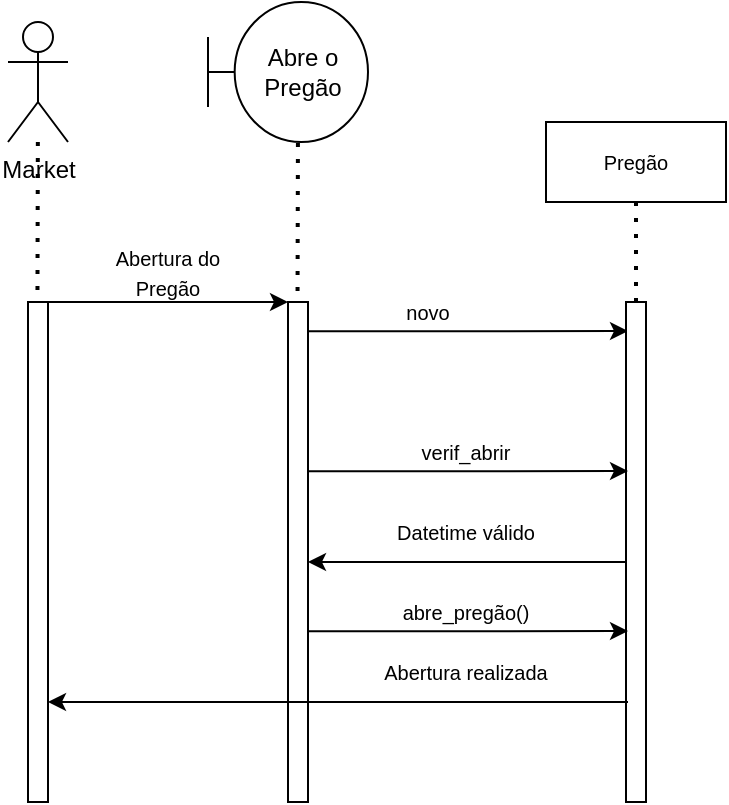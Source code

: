 <mxfile version="18.0.6" type="device"><diagram id="qihkdt9Dg49TlgtcPl4g" name="Página-1"><mxGraphModel dx="585" dy="721" grid="1" gridSize="10" guides="1" tooltips="1" connect="1" arrows="1" fold="1" page="1" pageScale="1" pageWidth="827" pageHeight="1169" math="0" shadow="0"><root><mxCell id="0"/><mxCell id="1" parent="0"/><mxCell id="1-Zi6Ln4BBqP-ZOXQYsS-20" value="Market" style="shape=umlActor;verticalLabelPosition=bottom;verticalAlign=top;html=1;outlineConnect=0;" vertex="1" parent="1"><mxGeometry x="100" y="170" width="30" height="60" as="geometry"/></mxCell><mxCell id="1-Zi6Ln4BBqP-ZOXQYsS-21" value="" style="html=1;points=[];perimeter=orthogonalPerimeter;" vertex="1" parent="1"><mxGeometry x="110" y="310" width="10" height="250" as="geometry"/></mxCell><mxCell id="1-Zi6Ln4BBqP-ZOXQYsS-22" value="" style="endArrow=none;dashed=1;html=1;dashPattern=1 3;strokeWidth=2;rounded=0;entryX=0.472;entryY=-0.002;entryDx=0;entryDy=0;entryPerimeter=0;" edge="1" parent="1" source="1-Zi6Ln4BBqP-ZOXQYsS-20" target="1-Zi6Ln4BBqP-ZOXQYsS-21"><mxGeometry width="50" height="50" relative="1" as="geometry"><mxPoint x="340" y="470" as="sourcePoint"/><mxPoint x="115" y="300" as="targetPoint"/></mxGeometry></mxCell><mxCell id="1-Zi6Ln4BBqP-ZOXQYsS-23" value="" style="html=1;points=[];perimeter=orthogonalPerimeter;" vertex="1" parent="1"><mxGeometry x="240" y="310" width="10" height="250" as="geometry"/></mxCell><mxCell id="1-Zi6Ln4BBqP-ZOXQYsS-24" value="" style="endArrow=classic;html=1;rounded=0;exitX=1;exitY=0.04;exitDx=0;exitDy=0;exitPerimeter=0;entryX=0;entryY=0.04;entryDx=0;entryDy=0;entryPerimeter=0;" edge="1" parent="1"><mxGeometry width="50" height="50" relative="1" as="geometry"><mxPoint x="120" y="310" as="sourcePoint"/><mxPoint x="240" y="310" as="targetPoint"/><Array as="points"><mxPoint x="210" y="310"/></Array></mxGeometry></mxCell><mxCell id="1-Zi6Ln4BBqP-ZOXQYsS-25" value="" style="endArrow=none;dashed=1;html=1;dashPattern=1 3;strokeWidth=2;rounded=0;entryX=0.472;entryY=-0.002;entryDx=0;entryDy=0;entryPerimeter=0;" edge="1" parent="1"><mxGeometry width="50" height="50" relative="1" as="geometry"><mxPoint x="244.963" y="230.5" as="sourcePoint"/><mxPoint x="244.76" y="310" as="targetPoint"/></mxGeometry></mxCell><mxCell id="1-Zi6Ln4BBqP-ZOXQYsS-26" value="Abre o Pregão" style="shape=umlBoundary;whiteSpace=wrap;html=1;" vertex="1" parent="1"><mxGeometry x="200" y="160" width="80" height="70" as="geometry"/></mxCell><mxCell id="1-Zi6Ln4BBqP-ZOXQYsS-27" value="&lt;font style=&quot;font-size: 10px;&quot;&gt;Abertura do Pregão&lt;/font&gt;" style="text;html=1;strokeColor=none;fillColor=none;align=center;verticalAlign=middle;whiteSpace=wrap;rounded=0;" vertex="1" parent="1"><mxGeometry x="140" y="280" width="80" height="30" as="geometry"/></mxCell><mxCell id="1-Zi6Ln4BBqP-ZOXQYsS-30" value="" style="endArrow=classic;html=1;rounded=0;exitX=1;exitY=0.04;exitDx=0;exitDy=0;exitPerimeter=0;entryX=0.1;entryY=0.058;entryDx=0;entryDy=0;entryPerimeter=0;" edge="1" parent="1" target="1-Zi6Ln4BBqP-ZOXQYsS-33"><mxGeometry width="50" height="50" relative="1" as="geometry"><mxPoint x="250" y="324.58" as="sourcePoint"/><mxPoint x="370" y="324.58" as="targetPoint"/><Array as="points"><mxPoint x="340" y="324.58"/></Array></mxGeometry></mxCell><mxCell id="1-Zi6Ln4BBqP-ZOXQYsS-31" value="Pregão" style="rounded=0;whiteSpace=wrap;html=1;fontSize=10;" vertex="1" parent="1"><mxGeometry x="369" y="220" width="90" height="40" as="geometry"/></mxCell><mxCell id="1-Zi6Ln4BBqP-ZOXQYsS-32" value="&lt;font style=&quot;font-size: 10px;&quot;&gt;novo&lt;/font&gt;" style="text;html=1;strokeColor=none;fillColor=none;align=center;verticalAlign=middle;whiteSpace=wrap;rounded=0;" vertex="1" parent="1"><mxGeometry x="270" y="300" width="80" height="30" as="geometry"/></mxCell><mxCell id="1-Zi6Ln4BBqP-ZOXQYsS-33" value="" style="html=1;points=[];perimeter=orthogonalPerimeter;fontSize=10;" vertex="1" parent="1"><mxGeometry x="409" y="310" width="10" height="250" as="geometry"/></mxCell><mxCell id="1-Zi6Ln4BBqP-ZOXQYsS-34" value="" style="endArrow=none;dashed=1;html=1;dashPattern=1 3;strokeWidth=2;rounded=0;fontSize=10;entryX=0.5;entryY=1;entryDx=0;entryDy=0;" edge="1" parent="1" target="1-Zi6Ln4BBqP-ZOXQYsS-31"><mxGeometry width="50" height="50" relative="1" as="geometry"><mxPoint x="414" y="310" as="sourcePoint"/><mxPoint x="220" y="380" as="targetPoint"/></mxGeometry></mxCell><mxCell id="1-Zi6Ln4BBqP-ZOXQYsS-35" value="" style="endArrow=classic;html=1;rounded=0;exitX=1;exitY=0.04;exitDx=0;exitDy=0;exitPerimeter=0;entryX=0.1;entryY=0.338;entryDx=0;entryDy=0;entryPerimeter=0;" edge="1" parent="1" target="1-Zi6Ln4BBqP-ZOXQYsS-33"><mxGeometry width="50" height="50" relative="1" as="geometry"><mxPoint x="250" y="394.58" as="sourcePoint"/><mxPoint x="370" y="394.58" as="targetPoint"/><Array as="points"><mxPoint x="340" y="394.58"/></Array></mxGeometry></mxCell><mxCell id="1-Zi6Ln4BBqP-ZOXQYsS-36" value="&lt;font style=&quot;font-size: 10px;&quot;&gt;verif_abrir&lt;/font&gt;" style="text;html=1;strokeColor=none;fillColor=none;align=center;verticalAlign=middle;whiteSpace=wrap;rounded=0;" vertex="1" parent="1"><mxGeometry x="289" y="370" width="80" height="30" as="geometry"/></mxCell><mxCell id="1-Zi6Ln4BBqP-ZOXQYsS-37" value="" style="endArrow=classic;html=1;rounded=0;fontSize=10;entryX=1;entryY=0.8;entryDx=0;entryDy=0;entryPerimeter=0;" edge="1" parent="1" target="1-Zi6Ln4BBqP-ZOXQYsS-21"><mxGeometry width="50" height="50" relative="1" as="geometry"><mxPoint x="410" y="510" as="sourcePoint"/><mxPoint x="280" y="430" as="targetPoint"/></mxGeometry></mxCell><mxCell id="1-Zi6Ln4BBqP-ZOXQYsS-38" value="&lt;font style=&quot;font-size: 10px;&quot;&gt;Abertura realizada&lt;/font&gt;" style="text;html=1;strokeColor=none;fillColor=none;align=center;verticalAlign=middle;whiteSpace=wrap;rounded=0;" vertex="1" parent="1"><mxGeometry x="279" y="480" width="100" height="30" as="geometry"/></mxCell><mxCell id="1-Zi6Ln4BBqP-ZOXQYsS-39" value="" style="endArrow=classic;html=1;rounded=0;fontSize=10;" edge="1" parent="1"><mxGeometry width="50" height="50" relative="1" as="geometry"><mxPoint x="409" y="440" as="sourcePoint"/><mxPoint x="250" y="440" as="targetPoint"/></mxGeometry></mxCell><mxCell id="1-Zi6Ln4BBqP-ZOXQYsS-40" value="&lt;font style=&quot;font-size: 10px;&quot;&gt;Datetime válido&lt;/font&gt;" style="text;html=1;strokeColor=none;fillColor=none;align=center;verticalAlign=middle;whiteSpace=wrap;rounded=0;" vertex="1" parent="1"><mxGeometry x="289" y="410" width="80" height="30" as="geometry"/></mxCell><mxCell id="1-Zi6Ln4BBqP-ZOXQYsS-41" value="" style="endArrow=classic;html=1;rounded=0;exitX=1;exitY=0.04;exitDx=0;exitDy=0;exitPerimeter=0;entryX=0.1;entryY=0.338;entryDx=0;entryDy=0;entryPerimeter=0;" edge="1" parent="1"><mxGeometry width="50" height="50" relative="1" as="geometry"><mxPoint x="250" y="474.58" as="sourcePoint"/><mxPoint x="410" y="474.5" as="targetPoint"/><Array as="points"><mxPoint x="340" y="474.58"/></Array></mxGeometry></mxCell><mxCell id="1-Zi6Ln4BBqP-ZOXQYsS-42" value="&lt;font style=&quot;font-size: 10px;&quot;&gt;abre_pregão()&lt;/font&gt;" style="text;html=1;strokeColor=none;fillColor=none;align=center;verticalAlign=middle;whiteSpace=wrap;rounded=0;" vertex="1" parent="1"><mxGeometry x="289" y="450" width="80" height="30" as="geometry"/></mxCell></root></mxGraphModel></diagram></mxfile>